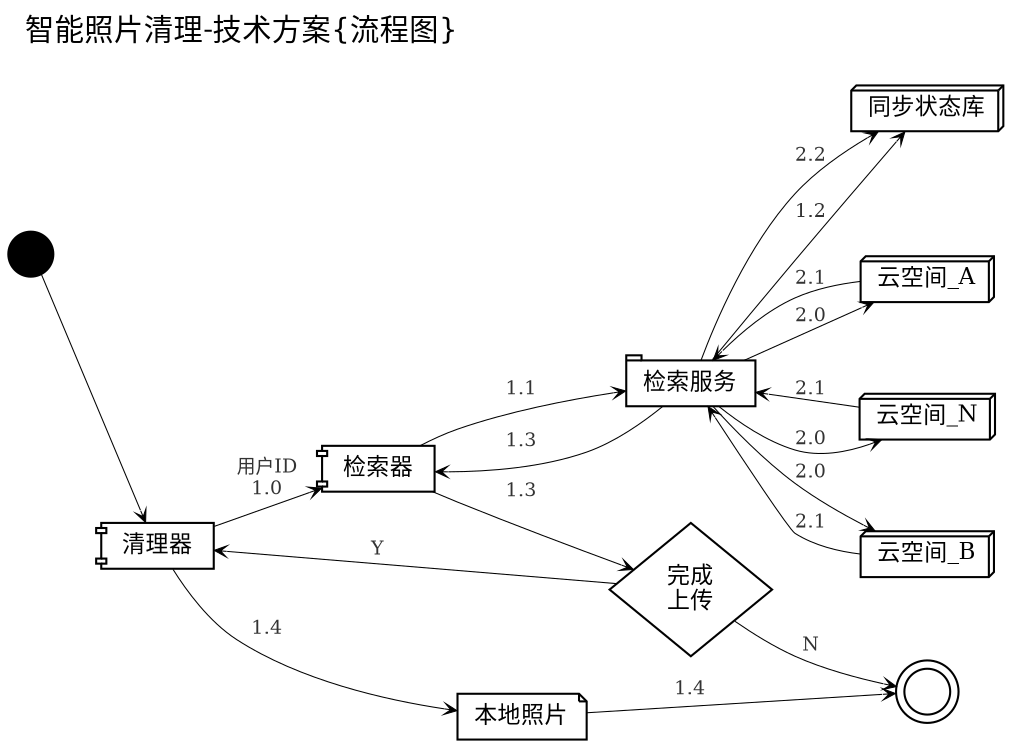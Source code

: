     /*生成命令:
$ dot -Tpng cm_smart_foto_clean.dot -o cm_smart_foto_clean.png

 -Tcmapx -o lb-crx-roles.map
    全局设定
    plaintext
{{{#!GraphViz dot
        ,fontname="WenQuanYi Micro Hei"
    */

digraph G4cm_smart_foto_clean {
    /*全局设定*/
    graph [label="智能照片清理-技术方案{流程图}"
        ,fontsize=14.0
        ,labeljust="l",labelloc="t",center=1
        ,ranksep=0.3,center=1,ratio=compress
        ,rankdir=LR
        ];

    node[fontsize=11.0,height=0.3
        ,shape=component 
        ];

    edge [fontsize=9.0,fontcolor="#333333"
        ,arrowsize=0.6,arrowhead=vee,arrowtail=none
        ,style="setlinewidth(0.5)"
        ];
/*
    src [label="源码",shape=ellipse,style="filled,dashed,setlinewidth(5)"
        ,color="#333333",fillcolor=dimgray
        ,URL="http://code.google.com/p/zoomquiet/source/browse/dot/obp/csdndr1-km.dot?repo=tangle"];
    /*图元声明
    start       [label="流程开始/结束",shape=point];
    end         [label="",shape=doublecircle,fillcolor=red];

    box         [label="实体/对象",shape=box];
    ellipse     [label="行动/节点",shape=ellipse];
    egg         [label="用户/人物",shape=egg];
    plaintext   [label="状态/属性",shape=plaintext,fillcolor=whitesmoke];
    diamond     [label="判别",shape=diamond];
    note        [label="注释",shape=note];
    tab         [label="目录/模块",shape=tab];
    db          [label="数据库",shape=box3d];
    component   [label="主机/组件",shape=component];
  ,style="rounded,dotted"];
        CM_ID [label="用户ID",shape=note];
*/

    start       [label="流程开始",shape=point];
    end         [label="",shape=doublecircle,fillcolor=red];

    CM_CLEAN [label="清理器"];
        CM_CCHK [label="检索器"];

    LOC_FOTO [label="本地照片",shape=note];
    IS_UP [label="完成\n上传",shape=diamond];

    CHK_SRV [label="检索服务",shape=tab];
    CHK_DB [label="同步状态库",shape=box3d];

    CSRV_A[label="云空间_A",shape=box3d];
    CSRV_B[label="云空间_B",shape=box3d];
    CSRV_N[label="云空间_N",shape=box3d];


    /*图例关系
    srvPUB->installer [label="2.0",style="dotted"];
    */
    start->CM_CLEAN;

    CM_CLEAN->CM_CCHK [label="用户ID\n1.0"];
    CM_CCHK->CHK_SRV [label="1.1"];
    CHK_SRV->CHK_DB [label="1.2"];
    CHK_SRV->CM_CCHK [label="1.3"];
    CM_CCHK->IS_UP [label="1.3"];
        IS_UP->CM_CLEAN [label="Y"];
            CM_CLEAN->LOC_FOTO [label="1.4"];
            LOC_FOTO->end [label="1.4"];
        IS_UP->end [label="N"];

    CHK_SRV->{CSRV_A CSRV_B CSRV_N} [label="2.0"];
    {CSRV_A CSRV_B CSRV_N}->CHK_SRV [label="2.1"];
    CHK_SRV->CHK_DB [label="2.2"];



/*
    { rank=same; PUB    srvA srvB srvN; }
    { rank=same; DL     installer; }
    { rank=same; CHK    chker; }
    { rank=same; DONE   bkStore; }

    PUB[label="发布阶段",shape=plaintext];
    DL[label="下载阶段",shape=plaintext];
    CHK[label="检查阶段",shape=plaintext];
    DONE[label="完成阶段",shape=plaintext];
        PUB->DL->CHK->DONE;

        srvPUB->srvAC;
        srvA->srvB->srvN;
*/
    edge [style=invis];
    start->CHK_DB;    
}

